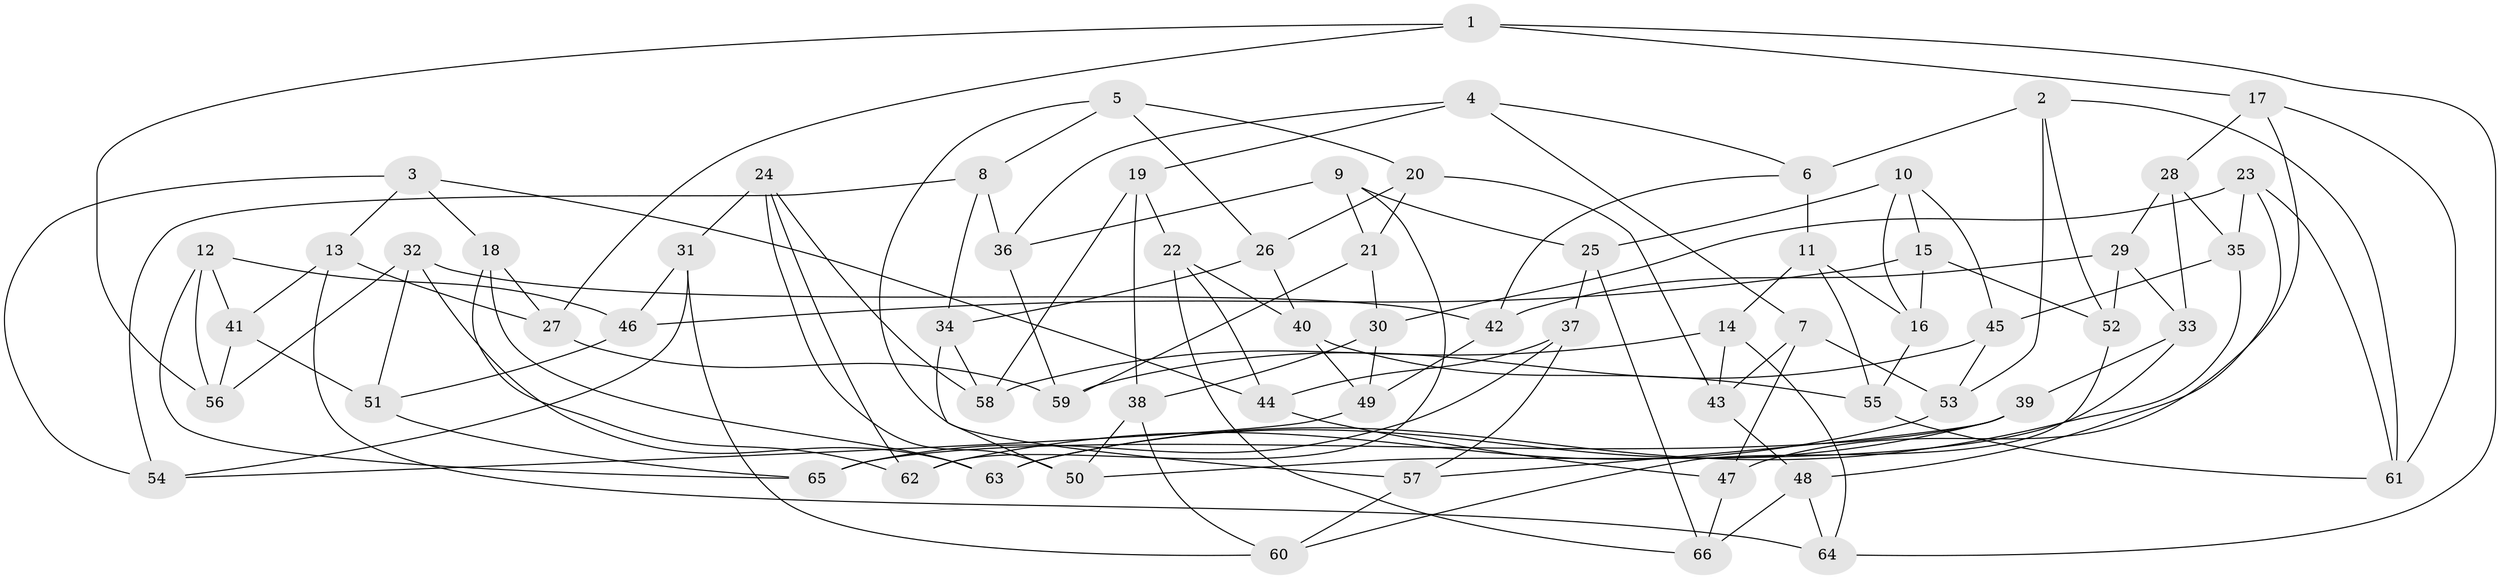 // Generated by graph-tools (version 1.1) at 2025/02/03/09/25 03:02:58]
// undirected, 66 vertices, 132 edges
graph export_dot {
graph [start="1"]
  node [color=gray90,style=filled];
  1;
  2;
  3;
  4;
  5;
  6;
  7;
  8;
  9;
  10;
  11;
  12;
  13;
  14;
  15;
  16;
  17;
  18;
  19;
  20;
  21;
  22;
  23;
  24;
  25;
  26;
  27;
  28;
  29;
  30;
  31;
  32;
  33;
  34;
  35;
  36;
  37;
  38;
  39;
  40;
  41;
  42;
  43;
  44;
  45;
  46;
  47;
  48;
  49;
  50;
  51;
  52;
  53;
  54;
  55;
  56;
  57;
  58;
  59;
  60;
  61;
  62;
  63;
  64;
  65;
  66;
  1 -- 27;
  1 -- 64;
  1 -- 17;
  1 -- 56;
  2 -- 52;
  2 -- 61;
  2 -- 53;
  2 -- 6;
  3 -- 18;
  3 -- 54;
  3 -- 44;
  3 -- 13;
  4 -- 19;
  4 -- 7;
  4 -- 6;
  4 -- 36;
  5 -- 20;
  5 -- 57;
  5 -- 8;
  5 -- 26;
  6 -- 42;
  6 -- 11;
  7 -- 53;
  7 -- 43;
  7 -- 47;
  8 -- 54;
  8 -- 36;
  8 -- 34;
  9 -- 25;
  9 -- 21;
  9 -- 62;
  9 -- 36;
  10 -- 15;
  10 -- 25;
  10 -- 45;
  10 -- 16;
  11 -- 16;
  11 -- 55;
  11 -- 14;
  12 -- 65;
  12 -- 46;
  12 -- 41;
  12 -- 56;
  13 -- 41;
  13 -- 27;
  13 -- 64;
  14 -- 58;
  14 -- 64;
  14 -- 43;
  15 -- 16;
  15 -- 52;
  15 -- 46;
  16 -- 55;
  17 -- 61;
  17 -- 47;
  17 -- 28;
  18 -- 62;
  18 -- 27;
  18 -- 63;
  19 -- 58;
  19 -- 38;
  19 -- 22;
  20 -- 21;
  20 -- 26;
  20 -- 43;
  21 -- 59;
  21 -- 30;
  22 -- 44;
  22 -- 40;
  22 -- 66;
  23 -- 35;
  23 -- 30;
  23 -- 61;
  23 -- 48;
  24 -- 31;
  24 -- 50;
  24 -- 62;
  24 -- 58;
  25 -- 66;
  25 -- 37;
  26 -- 34;
  26 -- 40;
  27 -- 59;
  28 -- 33;
  28 -- 35;
  28 -- 29;
  29 -- 33;
  29 -- 52;
  29 -- 42;
  30 -- 49;
  30 -- 38;
  31 -- 46;
  31 -- 60;
  31 -- 54;
  32 -- 42;
  32 -- 56;
  32 -- 51;
  32 -- 63;
  33 -- 50;
  33 -- 39;
  34 -- 58;
  34 -- 50;
  35 -- 63;
  35 -- 45;
  36 -- 59;
  37 -- 44;
  37 -- 65;
  37 -- 57;
  38 -- 60;
  38 -- 50;
  39 -- 63;
  39 -- 65;
  39 -- 57;
  40 -- 55;
  40 -- 49;
  41 -- 51;
  41 -- 56;
  42 -- 49;
  43 -- 48;
  44 -- 47;
  45 -- 59;
  45 -- 53;
  46 -- 51;
  47 -- 66;
  48 -- 64;
  48 -- 66;
  49 -- 54;
  51 -- 65;
  52 -- 60;
  53 -- 62;
  55 -- 61;
  57 -- 60;
}
